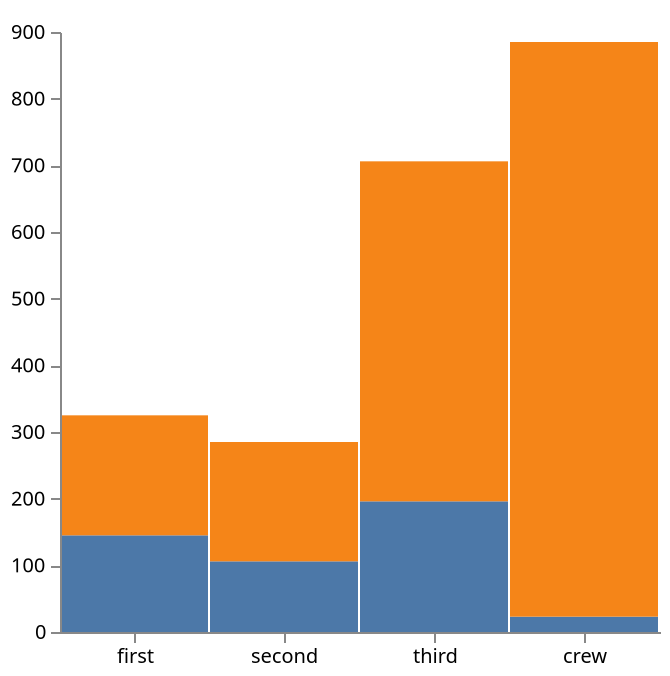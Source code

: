 {
  "$schema": "https://vega.github.io/schema/vega/v5.json",
  "description": "A basic stacked bar chart example.",
  "width": 300,
  "height": 300,
  "padding": 5,

  "data": [
    {
      "name": "table",
      "values": [
        {"x": "first", "y": 145, "c": 0}, {"x":"first", "y": 180, "c": 1},
        {"x": "second","y": 106, "c": 0},  {"x":"second", "y": 179, "c": 1},
        {"x": "third", "y": 196, "c": 0},  {"x":"third", "y":510, "c": 1},
        {"x": "crew", "y": 23, "c": 0}, {"x":  "crew", "y":862, "c": 1}


      ],

      "transform": [
        {
          "type": "stack",
          "groupby": ["x"],
          "sort": {"field": "c"},
          "field": "y"
        }
      ]
    }
  ],

  "signals": [
    {  "name":"tooltip",
      "value":{},
      "on": [
        {"events":"rect:mouseover","update":"datum"},
        {"events":"rect:mouseout","update":"{}"}
      ]
    }
  
  ],

  "scales": [
    {
      "name": "x",
      "type": "band",
      "range": "width",
      "domain": {"data": "table", "field": "x"}
    },

    {
      "name": "y",
      "type": "linear",
      "range": "height",
      "nice": true, "zero": true,
      "domain": {"data": "table", "field": "y1"}
    },
    {
      "name": "color",
      "type": "ordinal",
      "range": "category",
      "domain": {"data": "table", "field": "c"}
    }
  ],

  "axes": [
    {"orient": "bottom", "scale": "x", "zindex": 1},
    {"orient": "left", "scale": "y", "zindex": 1}
  ],

  "marks": [
    {
      "type": "rect",
      "from": {"data": "table"},
      "encode": {
        "enter": {
          "x": {"scale": "x", "field": "x"},
          "width": {"scale": "x", "band": 1, "offset": -1},
          "y": {"scale": "y", "field": "y0"},
          "y2": {"scale": "y", "field": "y1"},
          "fill": {"scale": "color", "field": "c"}
        },
        "update": {
          "fillOpacity": {"value": 1}
      
        },
        "hover": {
          "fillOpacity": {"value": 0.5}
        
        }
      }
    },
    {
      "type": "text",
      "encode": {
        "enter":{
          "align":{"value":"center"},
          "baseline":{"value": "bottom"},
          "fill":{"value":"#333"}
        },
        "update":{
          "x":{"scale":"x","signal": "tooltip.x","band":0.5},
          "y":{"scale":"y","signal": "tooltip.y","offset":-2},
          "text":{"signal": "tooltip.y"},
          "fillOpacity":[
            {"test":"isNaN(tooltip.amount)","value": 0},
            {"value": 1}
          ]

        }

      }
    }
  ]
}